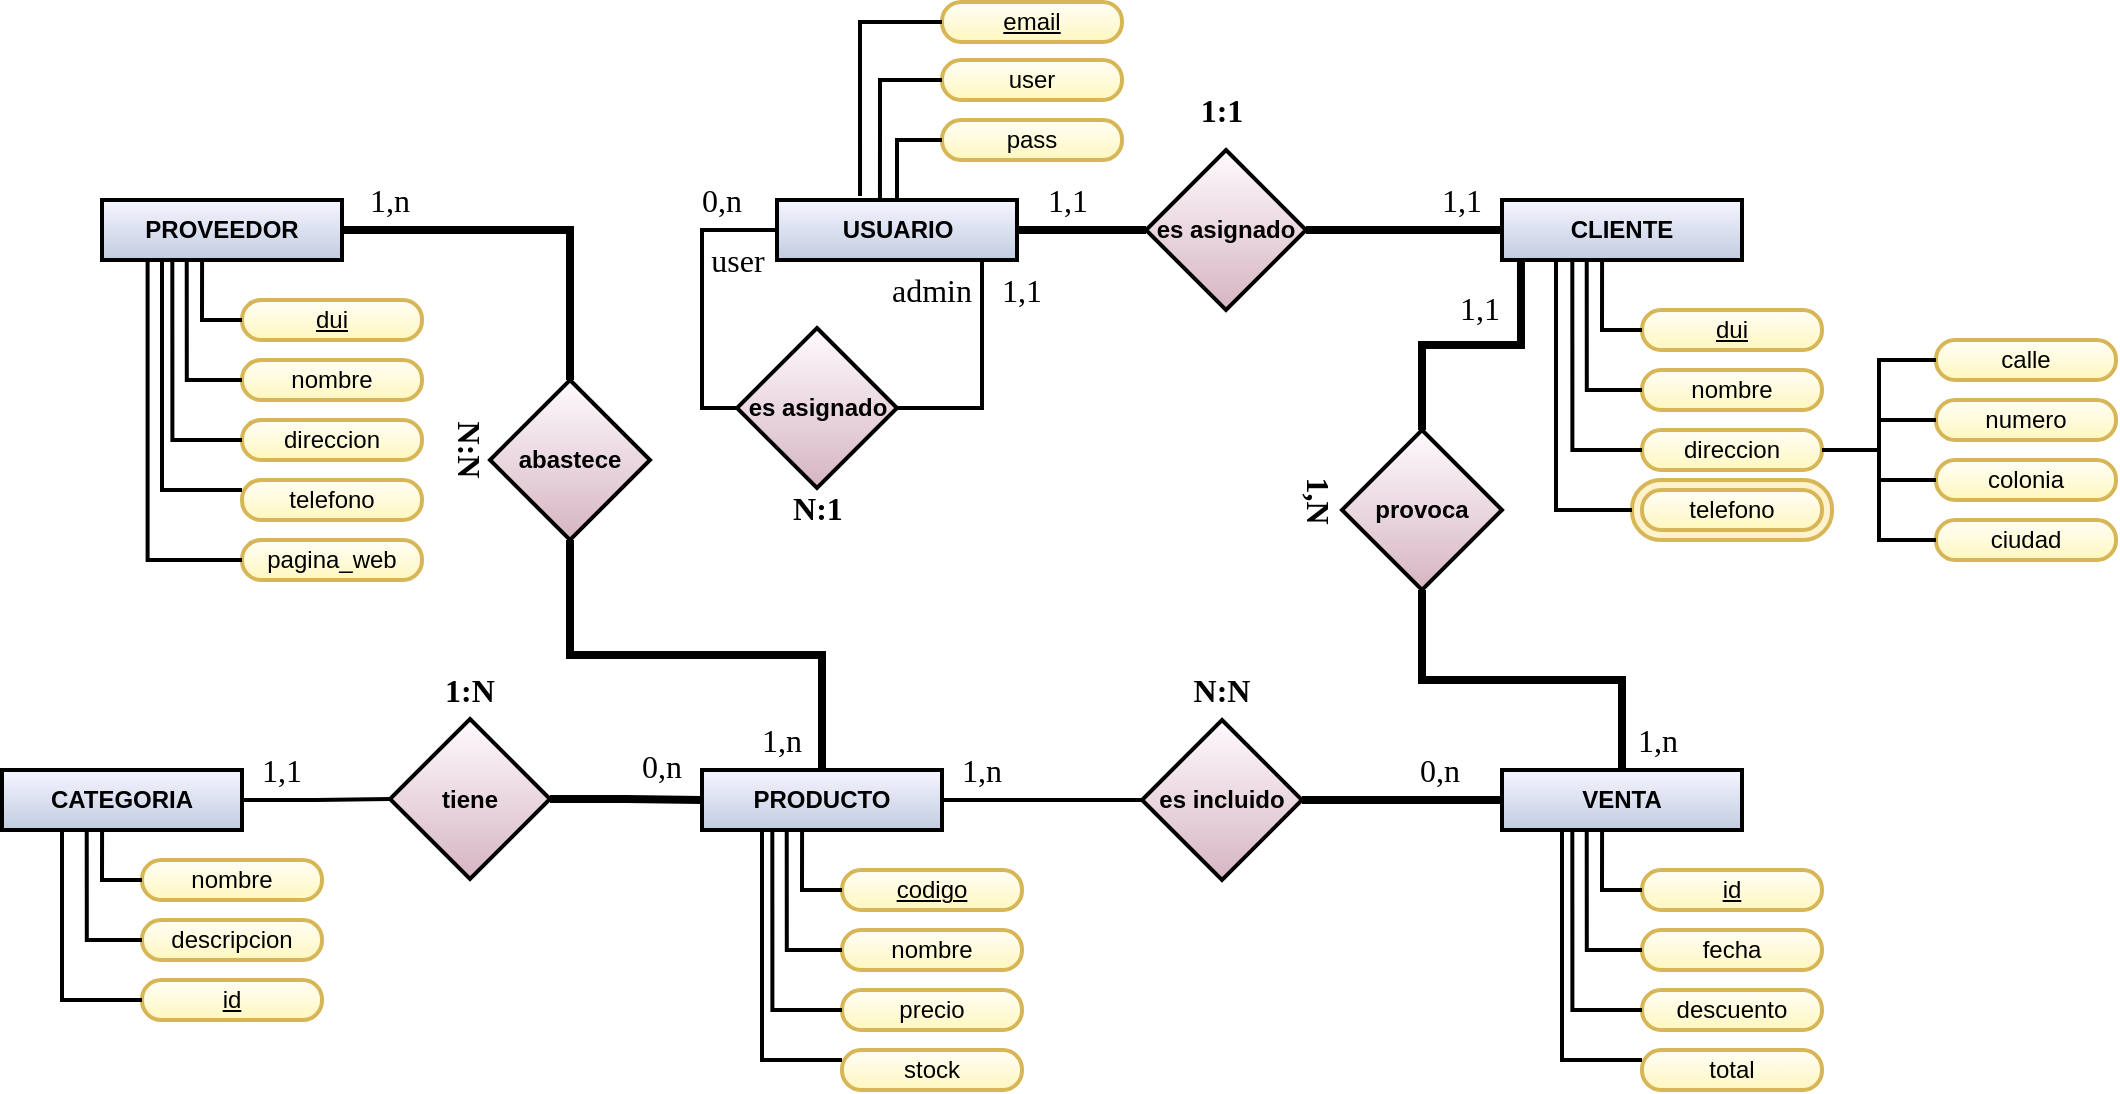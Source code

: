 <mxfile version="10.4.5" type="device"><diagram id="_0HiyF_PKqfuJ3MiqDZE" name="Page-1"><mxGraphModel dx="2194" dy="1535" grid="1" gridSize="10" guides="1" tooltips="1" connect="1" arrows="1" fold="1" page="1" pageScale="1" pageWidth="800" pageHeight="700" math="0" shadow="0"><root><mxCell id="0"/><mxCell id="1" parent="0"/><mxCell id="DOJ9qhSQ3SHftBkT18S1-21" value="" style="rounded=1;whiteSpace=wrap;html=1;arcSize=48;fillColor=#fff2cc;strokeColor=#d6b656;strokeWidth=2;" parent="1" vertex="1"><mxGeometry x="605" y="185" width="100" height="30" as="geometry"/></mxCell><mxCell id="DOJ9qhSQ3SHftBkT18S1-1" value="PROVEEDOR" style="rounded=0;whiteSpace=wrap;html=1;fillColor=#F6F5FF;strokeColor=#000000;strokeWidth=2;fontStyle=1;shadow=0;comic=0;gradientColor=#C1CCE0;" parent="1" vertex="1"><mxGeometry x="-160" y="45" width="120" height="30" as="geometry"/></mxCell><mxCell id="DOJ9qhSQ3SHftBkT18S1-3" value="dui" style="rounded=1;whiteSpace=wrap;html=1;arcSize=48;fillColor=#FFFEF7;strokeColor=#d6b656;strokeWidth=2;glass=0;shadow=0;comic=0;gradientColor=#FFF7BF;fontStyle=4" parent="1" vertex="1"><mxGeometry x="-90" y="95" width="90" height="20" as="geometry"/></mxCell><mxCell id="DOJ9qhSQ3SHftBkT18S1-5" value="nombre" style="rounded=1;whiteSpace=wrap;html=1;arcSize=48;fillColor=#FFFEF7;strokeColor=#d6b656;strokeWidth=2;glass=0;shadow=0;comic=0;gradientColor=#FFF7BF;" parent="1" vertex="1"><mxGeometry x="-90" y="125" width="90" height="20" as="geometry"/></mxCell><mxCell id="DOJ9qhSQ3SHftBkT18S1-7" value="direccion" style="rounded=1;whiteSpace=wrap;html=1;arcSize=48;fillColor=#FFFEF7;strokeColor=#d6b656;strokeWidth=2;glass=0;shadow=0;comic=0;gradientColor=#FFF7BF;" parent="1" vertex="1"><mxGeometry x="-90" y="155" width="90" height="20" as="geometry"/></mxCell><mxCell id="DOJ9qhSQ3SHftBkT18S1-8" value="telefono" style="rounded=1;whiteSpace=wrap;html=1;arcSize=48;fillColor=#FFFEF7;strokeColor=#d6b656;strokeWidth=2;glass=0;shadow=0;comic=0;gradientColor=#FFF7BF;" parent="1" vertex="1"><mxGeometry x="-90" y="185" width="90" height="20" as="geometry"/></mxCell><mxCell id="DOJ9qhSQ3SHftBkT18S1-9" value="pagina_web" style="rounded=1;whiteSpace=wrap;html=1;arcSize=48;fillColor=#FFFEF7;strokeColor=#d6b656;strokeWidth=2;glass=0;shadow=0;comic=0;gradientColor=#FFF7BF;" parent="1" vertex="1"><mxGeometry x="-90" y="215" width="90" height="20" as="geometry"/></mxCell><mxCell id="DOJ9qhSQ3SHftBkT18S1-10" value="" style="endArrow=none;html=1;entryX=0;entryY=0.5;entryDx=0;entryDy=0;exitX=0.417;exitY=1;exitDx=0;exitDy=0;exitPerimeter=0;edgeStyle=orthogonalEdgeStyle;rounded=0;strokeWidth=2;shadow=0;comic=0;" parent="1" source="DOJ9qhSQ3SHftBkT18S1-1" target="DOJ9qhSQ3SHftBkT18S1-3" edge="1"><mxGeometry width="50" height="50" relative="1" as="geometry"><mxPoint x="-160" y="395" as="sourcePoint"/><mxPoint x="-110" y="345" as="targetPoint"/></mxGeometry></mxCell><mxCell id="DOJ9qhSQ3SHftBkT18S1-12" value="" style="endArrow=none;html=1;entryX=0;entryY=0.5;entryDx=0;entryDy=0;exitX=0.353;exitY=0.973;exitDx=0;exitDy=0;exitPerimeter=0;edgeStyle=orthogonalEdgeStyle;rounded=0;strokeWidth=2;shadow=0;comic=0;" parent="1" source="DOJ9qhSQ3SHftBkT18S1-1" target="DOJ9qhSQ3SHftBkT18S1-5" edge="1"><mxGeometry width="50" height="50" relative="1" as="geometry"><mxPoint x="-160" y="225" as="sourcePoint"/><mxPoint x="-110" y="175" as="targetPoint"/></mxGeometry></mxCell><mxCell id="DOJ9qhSQ3SHftBkT18S1-13" value="" style="endArrow=none;html=1;entryX=0;entryY=0.5;entryDx=0;entryDy=0;exitX=0.293;exitY=1;exitDx=0;exitDy=0;exitPerimeter=0;edgeStyle=orthogonalEdgeStyle;rounded=0;strokeWidth=2;shadow=0;comic=0;" parent="1" source="DOJ9qhSQ3SHftBkT18S1-1" target="DOJ9qhSQ3SHftBkT18S1-7" edge="1"><mxGeometry width="50" height="50" relative="1" as="geometry"><mxPoint x="-140" y="225" as="sourcePoint"/><mxPoint x="-90" y="175" as="targetPoint"/></mxGeometry></mxCell><mxCell id="DOJ9qhSQ3SHftBkT18S1-14" value="" style="endArrow=none;html=1;entryX=0;entryY=0.25;entryDx=0;entryDy=0;exitX=0.25;exitY=1;exitDx=0;exitDy=0;edgeStyle=orthogonalEdgeStyle;rounded=0;strokeWidth=2;shadow=0;comic=0;" parent="1" source="DOJ9qhSQ3SHftBkT18S1-1" target="DOJ9qhSQ3SHftBkT18S1-8" edge="1"><mxGeometry width="50" height="50" relative="1" as="geometry"><mxPoint x="-160" y="395" as="sourcePoint"/><mxPoint x="-110" y="345" as="targetPoint"/></mxGeometry></mxCell><mxCell id="DOJ9qhSQ3SHftBkT18S1-15" value="" style="endArrow=none;html=1;entryX=0;entryY=0.5;entryDx=0;entryDy=0;exitX=0.19;exitY=1;exitDx=0;exitDy=0;exitPerimeter=0;edgeStyle=orthogonalEdgeStyle;rounded=0;strokeWidth=2;shadow=0;comic=0;" parent="1" source="DOJ9qhSQ3SHftBkT18S1-1" target="DOJ9qhSQ3SHftBkT18S1-9" edge="1"><mxGeometry width="50" height="50" relative="1" as="geometry"><mxPoint x="-160" y="395" as="sourcePoint"/><mxPoint x="-110" y="345" as="targetPoint"/></mxGeometry></mxCell><mxCell id="DOJ9qhSQ3SHftBkT18S1-16" value="CLIENTE" style="rounded=0;whiteSpace=wrap;html=1;fillColor=#F6F5FF;strokeColor=#000000;strokeWidth=2;fontStyle=1;shadow=0;gradientColor=#C1CCE0;" parent="1" vertex="1"><mxGeometry x="540" y="45" width="120" height="30" as="geometry"/></mxCell><mxCell id="DOJ9qhSQ3SHftBkT18S1-17" value="dui" style="rounded=1;whiteSpace=wrap;html=1;arcSize=48;fillColor=#FFFEF7;strokeColor=#d6b656;strokeWidth=2;shadow=0;gradientColor=#FFF7BF;glass=0;fontStyle=4" parent="1" vertex="1"><mxGeometry x="610" y="100" width="90" height="20" as="geometry"/></mxCell><mxCell id="DOJ9qhSQ3SHftBkT18S1-18" value="nombre" style="rounded=1;whiteSpace=wrap;html=1;arcSize=48;fillColor=#FFFEF7;strokeColor=#d6b656;strokeWidth=2;shadow=0;gradientColor=#FFF7BF;glass=0;" parent="1" vertex="1"><mxGeometry x="610" y="130" width="90" height="20" as="geometry"/></mxCell><mxCell id="DOJ9qhSQ3SHftBkT18S1-19" value="direccion" style="rounded=1;whiteSpace=wrap;html=1;arcSize=48;fillColor=#FFFEF7;strokeColor=#d6b656;strokeWidth=2;shadow=0;gradientColor=#FFF7BF;glass=0;" parent="1" vertex="1"><mxGeometry x="610" y="160" width="90" height="20" as="geometry"/></mxCell><mxCell id="DOJ9qhSQ3SHftBkT18S1-20" value="telefono" style="rounded=1;whiteSpace=wrap;html=1;arcSize=48;fillColor=#FFFEF7;strokeColor=#d6b656;strokeWidth=2;shadow=0;comic=0;glass=0;gradientColor=#FFF7BF;" parent="1" vertex="1"><mxGeometry x="610" y="190" width="90" height="20" as="geometry"/></mxCell><mxCell id="DOJ9qhSQ3SHftBkT18S1-22" value="" style="endArrow=none;html=1;entryX=0;entryY=0.5;entryDx=0;entryDy=0;exitX=0.417;exitY=1;exitDx=0;exitDy=0;exitPerimeter=0;edgeStyle=orthogonalEdgeStyle;rounded=0;strokeWidth=2;" parent="1" source="DOJ9qhSQ3SHftBkT18S1-16" target="DOJ9qhSQ3SHftBkT18S1-17" edge="1"><mxGeometry width="50" height="50" relative="1" as="geometry"><mxPoint x="540" y="400" as="sourcePoint"/><mxPoint x="590" y="350" as="targetPoint"/></mxGeometry></mxCell><mxCell id="DOJ9qhSQ3SHftBkT18S1-23" value="" style="endArrow=none;html=1;entryX=0;entryY=0.5;entryDx=0;entryDy=0;exitX=0.353;exitY=0.973;exitDx=0;exitDy=0;exitPerimeter=0;edgeStyle=orthogonalEdgeStyle;rounded=0;strokeWidth=2;" parent="1" source="DOJ9qhSQ3SHftBkT18S1-16" target="DOJ9qhSQ3SHftBkT18S1-18" edge="1"><mxGeometry width="50" height="50" relative="1" as="geometry"><mxPoint x="540" y="230" as="sourcePoint"/><mxPoint x="590" y="180" as="targetPoint"/></mxGeometry></mxCell><mxCell id="DOJ9qhSQ3SHftBkT18S1-24" value="" style="endArrow=none;html=1;entryX=0;entryY=0.5;entryDx=0;entryDy=0;exitX=0.293;exitY=1;exitDx=0;exitDy=0;exitPerimeter=0;edgeStyle=orthogonalEdgeStyle;rounded=0;strokeWidth=2;" parent="1" source="DOJ9qhSQ3SHftBkT18S1-16" target="DOJ9qhSQ3SHftBkT18S1-19" edge="1"><mxGeometry width="50" height="50" relative="1" as="geometry"><mxPoint x="560" y="230" as="sourcePoint"/><mxPoint x="610" y="180" as="targetPoint"/></mxGeometry></mxCell><mxCell id="DOJ9qhSQ3SHftBkT18S1-28" value="" style="endArrow=none;html=1;strokeWidth=2;entryX=0;entryY=0.5;entryDx=0;entryDy=0;exitX=0.225;exitY=1;exitDx=0;exitDy=0;exitPerimeter=0;edgeStyle=orthogonalEdgeStyle;rounded=0;" parent="1" source="DOJ9qhSQ3SHftBkT18S1-16" target="DOJ9qhSQ3SHftBkT18S1-21" edge="1"><mxGeometry width="50" height="50" relative="1" as="geometry"><mxPoint x="527" y="230" as="sourcePoint"/><mxPoint x="577" y="180" as="targetPoint"/></mxGeometry></mxCell><mxCell id="DOJ9qhSQ3SHftBkT18S1-29" value="calle" style="rounded=1;whiteSpace=wrap;html=1;arcSize=48;fillColor=#FFFEF7;strokeColor=#d6b656;strokeWidth=2;glass=0;shadow=0;comic=0;gradientColor=#FFF7BF;" parent="1" vertex="1"><mxGeometry x="757" y="115" width="90" height="20" as="geometry"/></mxCell><mxCell id="DOJ9qhSQ3SHftBkT18S1-30" value="numero" style="rounded=1;whiteSpace=wrap;html=1;arcSize=48;fillColor=#FFFEF7;strokeColor=#d6b656;strokeWidth=2;glass=0;shadow=0;comic=0;gradientColor=#FFF7BF;" parent="1" vertex="1"><mxGeometry x="757" y="145" width="90" height="20" as="geometry"/></mxCell><mxCell id="DOJ9qhSQ3SHftBkT18S1-31" value="colonia" style="rounded=1;whiteSpace=wrap;html=1;arcSize=48;fillColor=#FFFEF7;strokeColor=#d6b656;strokeWidth=2;glass=0;shadow=0;comic=0;gradientColor=#FFF7BF;" parent="1" vertex="1"><mxGeometry x="757" y="175" width="90" height="20" as="geometry"/></mxCell><mxCell id="DOJ9qhSQ3SHftBkT18S1-32" value="ciudad" style="rounded=1;whiteSpace=wrap;html=1;arcSize=48;fillColor=#FFFEF7;strokeColor=#d6b656;strokeWidth=2;glass=0;shadow=0;comic=0;gradientColor=#FFF7BF;" parent="1" vertex="1"><mxGeometry x="757" y="205" width="90" height="20" as="geometry"/></mxCell><mxCell id="DOJ9qhSQ3SHftBkT18S1-34" value="" style="endArrow=none;html=1;shadow=0;strokeWidth=2;entryX=0;entryY=0.5;entryDx=0;entryDy=0;exitX=1;exitY=0.5;exitDx=0;exitDy=0;edgeStyle=orthogonalEdgeStyle;rounded=0;" parent="1" source="DOJ9qhSQ3SHftBkT18S1-19" target="DOJ9qhSQ3SHftBkT18S1-29" edge="1"><mxGeometry width="50" height="50" relative="1" as="geometry"><mxPoint x="727" y="320" as="sourcePoint"/><mxPoint x="777" y="270" as="targetPoint"/></mxGeometry></mxCell><mxCell id="DOJ9qhSQ3SHftBkT18S1-35" value="" style="endArrow=none;html=1;shadow=0;strokeWidth=2;entryX=0;entryY=0.5;entryDx=0;entryDy=0;exitX=1;exitY=0.5;exitDx=0;exitDy=0;edgeStyle=orthogonalEdgeStyle;rounded=0;" parent="1" source="DOJ9qhSQ3SHftBkT18S1-19" target="DOJ9qhSQ3SHftBkT18S1-30" edge="1"><mxGeometry width="50" height="50" relative="1" as="geometry"><mxPoint x="707" y="330" as="sourcePoint"/><mxPoint x="757" y="280" as="targetPoint"/></mxGeometry></mxCell><mxCell id="DOJ9qhSQ3SHftBkT18S1-36" value="" style="endArrow=none;html=1;shadow=0;strokeWidth=2;entryX=0;entryY=0.5;entryDx=0;entryDy=0;exitX=1;exitY=0.5;exitDx=0;exitDy=0;edgeStyle=orthogonalEdgeStyle;rounded=0;" parent="1" source="DOJ9qhSQ3SHftBkT18S1-19" target="DOJ9qhSQ3SHftBkT18S1-31" edge="1"><mxGeometry width="50" height="50" relative="1" as="geometry"><mxPoint x="697" y="310" as="sourcePoint"/><mxPoint x="747" y="260" as="targetPoint"/></mxGeometry></mxCell><mxCell id="DOJ9qhSQ3SHftBkT18S1-37" value="" style="endArrow=none;html=1;shadow=0;strokeWidth=2;entryX=0;entryY=0.5;entryDx=0;entryDy=0;exitX=1;exitY=0.5;exitDx=0;exitDy=0;edgeStyle=orthogonalEdgeStyle;rounded=0;" parent="1" source="DOJ9qhSQ3SHftBkT18S1-19" target="DOJ9qhSQ3SHftBkT18S1-32" edge="1"><mxGeometry width="50" height="50" relative="1" as="geometry"><mxPoint x="727" y="310" as="sourcePoint"/><mxPoint x="754" y="214" as="targetPoint"/></mxGeometry></mxCell><mxCell id="DOJ9qhSQ3SHftBkT18S1-38" value="PRODUCTO" style="rounded=0;whiteSpace=wrap;html=1;fillColor=#F6F5FF;strokeColor=#000000;strokeWidth=2;fontStyle=1;shadow=0;comic=0;gradientColor=#C1CCE0;" parent="1" vertex="1"><mxGeometry x="140" y="330" width="120" height="30" as="geometry"/></mxCell><mxCell id="DOJ9qhSQ3SHftBkT18S1-39" value="codigo" style="rounded=1;whiteSpace=wrap;html=1;arcSize=48;fillColor=#FFFEF7;strokeColor=#d6b656;strokeWidth=2;glass=0;shadow=0;comic=0;gradientColor=#FFF7BF;fontStyle=4" parent="1" vertex="1"><mxGeometry x="210" y="380" width="90" height="20" as="geometry"/></mxCell><mxCell id="DOJ9qhSQ3SHftBkT18S1-40" value="nombre" style="rounded=1;whiteSpace=wrap;html=1;arcSize=48;fillColor=#FFFEF7;strokeColor=#d6b656;strokeWidth=2;glass=0;shadow=0;comic=0;gradientColor=#FFF7BF;" parent="1" vertex="1"><mxGeometry x="210" y="410" width="90" height="20" as="geometry"/></mxCell><mxCell id="DOJ9qhSQ3SHftBkT18S1-41" value="precio" style="rounded=1;whiteSpace=wrap;html=1;arcSize=48;fillColor=#FFFEF7;strokeColor=#d6b656;strokeWidth=2;glass=0;shadow=0;comic=0;gradientColor=#FFF7BF;" parent="1" vertex="1"><mxGeometry x="210" y="440" width="90" height="20" as="geometry"/></mxCell><mxCell id="DOJ9qhSQ3SHftBkT18S1-42" value="stock" style="rounded=1;whiteSpace=wrap;html=1;arcSize=48;fillColor=#FFFEF7;strokeColor=#d6b656;strokeWidth=2;glass=0;shadow=0;comic=0;gradientColor=#FFF7BF;" parent="1" vertex="1"><mxGeometry x="210" y="470" width="90" height="20" as="geometry"/></mxCell><mxCell id="DOJ9qhSQ3SHftBkT18S1-44" value="" style="endArrow=none;html=1;entryX=0;entryY=0.5;entryDx=0;entryDy=0;exitX=0.417;exitY=1;exitDx=0;exitDy=0;exitPerimeter=0;edgeStyle=orthogonalEdgeStyle;rounded=0;strokeWidth=2;shadow=0;comic=0;" parent="1" source="DOJ9qhSQ3SHftBkT18S1-38" target="DOJ9qhSQ3SHftBkT18S1-39" edge="1"><mxGeometry width="50" height="50" relative="1" as="geometry"><mxPoint x="140" y="680" as="sourcePoint"/><mxPoint x="190" y="630" as="targetPoint"/></mxGeometry></mxCell><mxCell id="DOJ9qhSQ3SHftBkT18S1-45" value="" style="endArrow=none;html=1;entryX=0;entryY=0.5;entryDx=0;entryDy=0;exitX=0.353;exitY=0.973;exitDx=0;exitDy=0;exitPerimeter=0;edgeStyle=orthogonalEdgeStyle;rounded=0;strokeWidth=2;shadow=0;comic=0;" parent="1" source="DOJ9qhSQ3SHftBkT18S1-38" target="DOJ9qhSQ3SHftBkT18S1-40" edge="1"><mxGeometry width="50" height="50" relative="1" as="geometry"><mxPoint x="140" y="510" as="sourcePoint"/><mxPoint x="190" y="460" as="targetPoint"/></mxGeometry></mxCell><mxCell id="DOJ9qhSQ3SHftBkT18S1-46" value="" style="endArrow=none;html=1;entryX=0;entryY=0.5;entryDx=0;entryDy=0;exitX=0.293;exitY=1;exitDx=0;exitDy=0;exitPerimeter=0;edgeStyle=orthogonalEdgeStyle;rounded=0;strokeWidth=2;shadow=0;comic=0;" parent="1" source="DOJ9qhSQ3SHftBkT18S1-38" target="DOJ9qhSQ3SHftBkT18S1-41" edge="1"><mxGeometry width="50" height="50" relative="1" as="geometry"><mxPoint x="160" y="510" as="sourcePoint"/><mxPoint x="210" y="460" as="targetPoint"/></mxGeometry></mxCell><mxCell id="DOJ9qhSQ3SHftBkT18S1-47" value="" style="endArrow=none;html=1;entryX=0;entryY=0.25;entryDx=0;entryDy=0;exitX=0.25;exitY=1;exitDx=0;exitDy=0;edgeStyle=orthogonalEdgeStyle;rounded=0;strokeWidth=2;shadow=0;comic=0;" parent="1" source="DOJ9qhSQ3SHftBkT18S1-38" target="DOJ9qhSQ3SHftBkT18S1-42" edge="1"><mxGeometry width="50" height="50" relative="1" as="geometry"><mxPoint x="140" y="680" as="sourcePoint"/><mxPoint x="190" y="630" as="targetPoint"/></mxGeometry></mxCell><mxCell id="DOJ9qhSQ3SHftBkT18S1-49" value="VENTA" style="rounded=0;whiteSpace=wrap;html=1;fillColor=#F6F5FF;strokeColor=#000000;strokeWidth=2;fontStyle=1;shadow=0;comic=0;gradientColor=#C1CCE0;" parent="1" vertex="1"><mxGeometry x="540" y="330" width="120" height="30" as="geometry"/></mxCell><mxCell id="DOJ9qhSQ3SHftBkT18S1-50" value="id" style="rounded=1;whiteSpace=wrap;html=1;arcSize=48;fillColor=#FFFEF7;strokeColor=#d6b656;strokeWidth=2;glass=0;shadow=0;comic=0;gradientColor=#FFF7BF;fontStyle=4" parent="1" vertex="1"><mxGeometry x="610" y="380" width="90" height="20" as="geometry"/></mxCell><mxCell id="DOJ9qhSQ3SHftBkT18S1-51" value="fecha" style="rounded=1;whiteSpace=wrap;html=1;arcSize=48;fillColor=#FFFEF7;strokeColor=#d6b656;strokeWidth=2;glass=0;shadow=0;comic=0;gradientColor=#FFF7BF;" parent="1" vertex="1"><mxGeometry x="610" y="410" width="90" height="20" as="geometry"/></mxCell><mxCell id="DOJ9qhSQ3SHftBkT18S1-52" value="descuento" style="rounded=1;whiteSpace=wrap;html=1;arcSize=48;fillColor=#FFFEF7;strokeColor=#d6b656;strokeWidth=2;glass=0;shadow=0;comic=0;gradientColor=#FFF7BF;" parent="1" vertex="1"><mxGeometry x="610" y="440" width="90" height="20" as="geometry"/></mxCell><mxCell id="DOJ9qhSQ3SHftBkT18S1-53" value="total" style="rounded=1;whiteSpace=wrap;html=1;arcSize=48;fillColor=#FFFEF7;strokeColor=#d6b656;strokeWidth=2;glass=0;shadow=0;comic=0;gradientColor=#FFF7BF;" parent="1" vertex="1"><mxGeometry x="610" y="470" width="90" height="20" as="geometry"/></mxCell><mxCell id="DOJ9qhSQ3SHftBkT18S1-54" value="" style="endArrow=none;html=1;entryX=0;entryY=0.5;entryDx=0;entryDy=0;exitX=0.417;exitY=1;exitDx=0;exitDy=0;exitPerimeter=0;edgeStyle=orthogonalEdgeStyle;rounded=0;strokeWidth=2;shadow=0;comic=0;" parent="1" source="DOJ9qhSQ3SHftBkT18S1-49" target="DOJ9qhSQ3SHftBkT18S1-50" edge="1"><mxGeometry width="50" height="50" relative="1" as="geometry"><mxPoint x="540" y="680" as="sourcePoint"/><mxPoint x="590" y="630" as="targetPoint"/></mxGeometry></mxCell><mxCell id="DOJ9qhSQ3SHftBkT18S1-55" value="" style="endArrow=none;html=1;entryX=0;entryY=0.5;entryDx=0;entryDy=0;exitX=0.353;exitY=0.973;exitDx=0;exitDy=0;exitPerimeter=0;edgeStyle=orthogonalEdgeStyle;rounded=0;strokeWidth=2;shadow=0;comic=0;" parent="1" source="DOJ9qhSQ3SHftBkT18S1-49" target="DOJ9qhSQ3SHftBkT18S1-51" edge="1"><mxGeometry width="50" height="50" relative="1" as="geometry"><mxPoint x="540" y="510" as="sourcePoint"/><mxPoint x="590" y="460" as="targetPoint"/></mxGeometry></mxCell><mxCell id="DOJ9qhSQ3SHftBkT18S1-56" value="" style="endArrow=none;html=1;entryX=0;entryY=0.5;entryDx=0;entryDy=0;exitX=0.293;exitY=1;exitDx=0;exitDy=0;exitPerimeter=0;edgeStyle=orthogonalEdgeStyle;rounded=0;strokeWidth=2;shadow=0;comic=0;" parent="1" source="DOJ9qhSQ3SHftBkT18S1-49" target="DOJ9qhSQ3SHftBkT18S1-52" edge="1"><mxGeometry width="50" height="50" relative="1" as="geometry"><mxPoint x="560" y="510" as="sourcePoint"/><mxPoint x="610" y="460" as="targetPoint"/></mxGeometry></mxCell><mxCell id="DOJ9qhSQ3SHftBkT18S1-57" value="" style="endArrow=none;html=1;entryX=0;entryY=0.25;entryDx=0;entryDy=0;exitX=0.25;exitY=1;exitDx=0;exitDy=0;edgeStyle=orthogonalEdgeStyle;rounded=0;strokeWidth=2;shadow=0;comic=0;" parent="1" source="DOJ9qhSQ3SHftBkT18S1-49" target="DOJ9qhSQ3SHftBkT18S1-53" edge="1"><mxGeometry width="50" height="50" relative="1" as="geometry"><mxPoint x="540" y="680" as="sourcePoint"/><mxPoint x="590" y="630" as="targetPoint"/></mxGeometry></mxCell><mxCell id="DOJ9qhSQ3SHftBkT18S1-58" value="CATEGORIA" style="rounded=0;whiteSpace=wrap;html=1;fillColor=#F6F5FF;strokeColor=#000000;strokeWidth=2;fontStyle=1;shadow=0;comic=0;gradientColor=#C1CCE0;" parent="1" vertex="1"><mxGeometry x="-210" y="330" width="120" height="30" as="geometry"/></mxCell><mxCell id="DOJ9qhSQ3SHftBkT18S1-59" value="nombre" style="rounded=1;whiteSpace=wrap;html=1;arcSize=48;fillColor=#FFFEF7;strokeColor=#d6b656;strokeWidth=2;glass=0;shadow=0;comic=0;gradientColor=#FFF7BF;" parent="1" vertex="1"><mxGeometry x="-140" y="375" width="90" height="20" as="geometry"/></mxCell><mxCell id="DOJ9qhSQ3SHftBkT18S1-60" value="descripcion" style="rounded=1;whiteSpace=wrap;html=1;arcSize=48;fillColor=#FFFEF7;strokeColor=#d6b656;strokeWidth=2;glass=0;shadow=0;comic=0;gradientColor=#FFF7BF;" parent="1" vertex="1"><mxGeometry x="-140" y="405" width="90" height="20" as="geometry"/></mxCell><mxCell id="DOJ9qhSQ3SHftBkT18S1-61" value="" style="endArrow=none;html=1;entryX=0;entryY=0.5;entryDx=0;entryDy=0;exitX=0.417;exitY=1;exitDx=0;exitDy=0;exitPerimeter=0;edgeStyle=orthogonalEdgeStyle;rounded=0;strokeWidth=2;shadow=0;comic=0;" parent="1" source="DOJ9qhSQ3SHftBkT18S1-58" target="DOJ9qhSQ3SHftBkT18S1-59" edge="1"><mxGeometry width="50" height="50" relative="1" as="geometry"><mxPoint x="220" y="929" as="sourcePoint"/><mxPoint x="270" y="879" as="targetPoint"/></mxGeometry></mxCell><mxCell id="DOJ9qhSQ3SHftBkT18S1-62" value="" style="endArrow=none;html=1;entryX=0;entryY=0.5;entryDx=0;entryDy=0;exitX=0.353;exitY=0.973;exitDx=0;exitDy=0;exitPerimeter=0;edgeStyle=orthogonalEdgeStyle;rounded=0;strokeWidth=2;shadow=0;comic=0;" parent="1" source="DOJ9qhSQ3SHftBkT18S1-58" target="DOJ9qhSQ3SHftBkT18S1-60" edge="1"><mxGeometry width="50" height="50" relative="1" as="geometry"><mxPoint x="220" y="759" as="sourcePoint"/><mxPoint x="270" y="709" as="targetPoint"/></mxGeometry></mxCell><mxCell id="DOJ9qhSQ3SHftBkT18S1-63" value="abastece" style="rhombus;whiteSpace=wrap;html=1;rounded=0;shadow=0;glass=1;comic=0;strokeColor=#000000;strokeWidth=2;fillColor=#FFFAFE;gradientColor=#D5B5C2;fontStyle=1" parent="1" vertex="1"><mxGeometry x="34" y="135" width="80" height="80" as="geometry"/></mxCell><mxCell id="DOJ9qhSQ3SHftBkT18S1-67" value="provoca" style="rhombus;whiteSpace=wrap;html=1;rounded=0;shadow=0;glass=1;comic=0;strokeColor=#000000;strokeWidth=2;fillColor=#FFFAFE;gradientColor=#D5B5C2;fontStyle=1" parent="1" vertex="1"><mxGeometry x="460" y="160" width="80" height="80" as="geometry"/></mxCell><mxCell id="DOJ9qhSQ3SHftBkT18S1-70" value="es incluido" style="rhombus;whiteSpace=wrap;html=1;rounded=0;shadow=0;glass=1;comic=0;strokeColor=#000000;strokeWidth=2;fillColor=#FFFAFE;gradientColor=#D5B5C2;fontStyle=1" parent="1" vertex="1"><mxGeometry x="360" y="305" width="80" height="80" as="geometry"/></mxCell><mxCell id="DOJ9qhSQ3SHftBkT18S1-71" value="" style="endArrow=none;html=1;shadow=0;strokeWidth=4;entryX=1;entryY=0.5;entryDx=0;entryDy=0;exitX=0.5;exitY=0;exitDx=0;exitDy=0;edgeStyle=orthogonalEdgeStyle;rounded=0;" parent="1" source="DOJ9qhSQ3SHftBkT18S1-63" target="DOJ9qhSQ3SHftBkT18S1-1" edge="1"><mxGeometry width="50" height="50" relative="1" as="geometry"><mxPoint x="90" y="160" as="sourcePoint"/><mxPoint x="120" y="30" as="targetPoint"/></mxGeometry></mxCell><mxCell id="DOJ9qhSQ3SHftBkT18S1-72" value="" style="endArrow=none;html=1;shadow=0;strokeWidth=4;entryX=0.5;entryY=0;entryDx=0;entryDy=0;exitX=0.5;exitY=1;exitDx=0;exitDy=0;edgeStyle=orthogonalEdgeStyle;rounded=0;" parent="1" source="DOJ9qhSQ3SHftBkT18S1-63" target="DOJ9qhSQ3SHftBkT18S1-38" edge="1"><mxGeometry width="50" height="50" relative="1" as="geometry"><mxPoint x="50" y="390" as="sourcePoint"/><mxPoint x="100" y="340" as="targetPoint"/></mxGeometry></mxCell><mxCell id="DOJ9qhSQ3SHftBkT18S1-73" value="tiene" style="rhombus;whiteSpace=wrap;html=1;rounded=0;shadow=0;glass=1;comic=0;strokeColor=#000000;strokeWidth=2;fillColor=#FFFAFE;gradientColor=#D5B5C2;fontStyle=1" parent="1" vertex="1"><mxGeometry x="-16" y="304.5" width="80" height="80" as="geometry"/></mxCell><mxCell id="DOJ9qhSQ3SHftBkT18S1-74" value="" style="endArrow=none;html=1;shadow=0;strokeWidth=4;entryX=0;entryY=0.5;entryDx=0;entryDy=0;exitX=1;exitY=0.5;exitDx=0;exitDy=0;edgeStyle=orthogonalEdgeStyle;rounded=0;" parent="1" source="DOJ9qhSQ3SHftBkT18S1-73" target="DOJ9qhSQ3SHftBkT18S1-38" edge="1"><mxGeometry width="50" height="50" relative="1" as="geometry"><mxPoint x="30" y="420" as="sourcePoint"/><mxPoint x="160" y="362" as="targetPoint"/></mxGeometry></mxCell><mxCell id="DOJ9qhSQ3SHftBkT18S1-76" value="" style="endArrow=none;html=1;shadow=0;strokeWidth=2;entryX=0;entryY=0.5;entryDx=0;entryDy=0;edgeStyle=orthogonalEdgeStyle;rounded=0;exitX=1;exitY=0.5;exitDx=0;exitDy=0;" parent="1" source="DOJ9qhSQ3SHftBkT18S1-58" target="DOJ9qhSQ3SHftBkT18S1-73" edge="1"><mxGeometry width="50" height="50" relative="1" as="geometry"><mxPoint x="-210" y="210" as="sourcePoint"/><mxPoint x="80" y="590" as="targetPoint"/></mxGeometry></mxCell><mxCell id="DOJ9qhSQ3SHftBkT18S1-77" value="" style="endArrow=none;html=1;shadow=0;strokeWidth=2;entryX=1;entryY=0.5;entryDx=0;entryDy=0;exitX=0;exitY=0.5;exitDx=0;exitDy=0;" parent="1" source="DOJ9qhSQ3SHftBkT18S1-70" target="DOJ9qhSQ3SHftBkT18S1-38" edge="1"><mxGeometry width="50" height="50" relative="1" as="geometry"><mxPoint x="410" y="570" as="sourcePoint"/><mxPoint x="460" y="520" as="targetPoint"/></mxGeometry></mxCell><mxCell id="DOJ9qhSQ3SHftBkT18S1-78" value="" style="endArrow=none;html=1;shadow=0;strokeWidth=4;entryX=1;entryY=0.5;entryDx=0;entryDy=0;exitX=0;exitY=0.5;exitDx=0;exitDy=0;" parent="1" source="DOJ9qhSQ3SHftBkT18S1-49" target="DOJ9qhSQ3SHftBkT18S1-70" edge="1"><mxGeometry width="50" height="50" relative="1" as="geometry"><mxPoint x="418.5" y="480" as="sourcePoint"/><mxPoint x="468.5" y="430" as="targetPoint"/></mxGeometry></mxCell><mxCell id="DOJ9qhSQ3SHftBkT18S1-79" value="" style="endArrow=none;html=1;shadow=0;strokeWidth=4;entryX=0.079;entryY=1.033;entryDx=0;entryDy=0;exitX=0.5;exitY=0;exitDx=0;exitDy=0;edgeStyle=orthogonalEdgeStyle;rounded=0;entryPerimeter=0;" parent="1" source="DOJ9qhSQ3SHftBkT18S1-67" target="DOJ9qhSQ3SHftBkT18S1-16" edge="1"><mxGeometry width="50" height="50" relative="1" as="geometry"><mxPoint x="458.5" y="110" as="sourcePoint"/><mxPoint x="508.5" y="60" as="targetPoint"/></mxGeometry></mxCell><mxCell id="DOJ9qhSQ3SHftBkT18S1-80" value="" style="endArrow=none;html=1;shadow=0;strokeWidth=4;entryX=0.5;entryY=1;entryDx=0;entryDy=0;exitX=0.5;exitY=0;exitDx=0;exitDy=0;edgeStyle=orthogonalEdgeStyle;rounded=0;" parent="1" source="DOJ9qhSQ3SHftBkT18S1-49" target="DOJ9qhSQ3SHftBkT18S1-67" edge="1"><mxGeometry width="50" height="50" relative="1" as="geometry"><mxPoint x="478.5" y="500" as="sourcePoint"/><mxPoint x="528.5" y="450" as="targetPoint"/></mxGeometry></mxCell><mxCell id="DOJ9qhSQ3SHftBkT18S1-81" value="1,n" style="text;html=1;strokeColor=none;fillColor=none;align=center;verticalAlign=middle;whiteSpace=wrap;rounded=0;shadow=0;glass=1;comic=0;fontSize=16;fontStyle=0;fontFamily=Tahoma;" parent="1" vertex="1"><mxGeometry x="-36" y="35" width="40" height="20" as="geometry"/></mxCell><mxCell id="DOJ9qhSQ3SHftBkT18S1-84" value="1,n" style="text;html=1;strokeColor=none;fillColor=none;align=center;verticalAlign=middle;whiteSpace=wrap;rounded=0;shadow=0;glass=1;comic=0;fontSize=16;fontStyle=0;fontFamily=Tahoma;" parent="1" vertex="1"><mxGeometry x="160" y="305" width="40" height="20" as="geometry"/></mxCell><mxCell id="DOJ9qhSQ3SHftBkT18S1-85" value="N:N" style="text;html=1;strokeColor=none;fillColor=none;align=center;verticalAlign=middle;whiteSpace=wrap;rounded=0;shadow=0;glass=1;comic=0;fontSize=16;fontStyle=1;fontFamily=Tahoma;rotation=90;" parent="1" vertex="1"><mxGeometry x="4" y="160" width="40" height="20" as="geometry"/></mxCell><mxCell id="DOJ9qhSQ3SHftBkT18S1-87" value="1,1" style="text;html=1;strokeColor=none;fillColor=none;align=center;verticalAlign=middle;whiteSpace=wrap;rounded=0;shadow=0;glass=1;comic=0;fontSize=16;fontStyle=0;fontFamily=Tahoma;" parent="1" vertex="1"><mxGeometry x="508.5" y="89" width="40" height="20" as="geometry"/></mxCell><mxCell id="DOJ9qhSQ3SHftBkT18S1-91" value="1,n" style="text;html=1;strokeColor=none;fillColor=none;align=center;verticalAlign=middle;whiteSpace=wrap;rounded=0;shadow=0;glass=1;comic=0;fontSize=16;fontStyle=0;fontFamily=Tahoma;" parent="1" vertex="1"><mxGeometry x="598" y="305" width="40" height="20" as="geometry"/></mxCell><mxCell id="DOJ9qhSQ3SHftBkT18S1-92" value="1,n" style="text;html=1;strokeColor=none;fillColor=none;align=center;verticalAlign=middle;whiteSpace=wrap;rounded=0;shadow=0;glass=1;comic=0;fontSize=16;fontStyle=0;fontFamily=Tahoma;" parent="1" vertex="1"><mxGeometry x="260" y="320" width="40" height="20" as="geometry"/></mxCell><mxCell id="DOJ9qhSQ3SHftBkT18S1-93" value="0,n" style="text;html=1;strokeColor=none;fillColor=none;align=center;verticalAlign=middle;whiteSpace=wrap;rounded=0;shadow=0;glass=1;comic=0;fontSize=16;fontStyle=0;fontFamily=Tahoma;" parent="1" vertex="1"><mxGeometry x="488.5" y="320" width="40" height="20" as="geometry"/></mxCell><mxCell id="DOJ9qhSQ3SHftBkT18S1-94" value="0,n" style="text;html=1;strokeColor=none;fillColor=none;align=center;verticalAlign=middle;whiteSpace=wrap;rounded=0;shadow=0;glass=1;comic=0;fontSize=16;fontStyle=0;fontFamily=Tahoma;" parent="1" vertex="1"><mxGeometry x="100" y="317.5" width="40" height="20" as="geometry"/></mxCell><mxCell id="DOJ9qhSQ3SHftBkT18S1-95" value="1,1" style="text;html=1;strokeColor=none;fillColor=none;align=center;verticalAlign=middle;whiteSpace=wrap;rounded=0;shadow=0;glass=1;comic=0;fontSize=16;fontStyle=0;fontFamily=Tahoma;" parent="1" vertex="1"><mxGeometry x="-90" y="320" width="40" height="20" as="geometry"/></mxCell><mxCell id="DOJ9qhSQ3SHftBkT18S1-96" value="1,N" style="text;html=1;strokeColor=none;fillColor=none;align=center;verticalAlign=middle;whiteSpace=wrap;rounded=0;shadow=0;glass=1;comic=0;fontSize=16;fontStyle=1;fontFamily=Tahoma;rotation=90;" parent="1" vertex="1"><mxGeometry x="428.5" y="185" width="40" height="20" as="geometry"/></mxCell><mxCell id="DOJ9qhSQ3SHftBkT18S1-97" value="N:N" style="text;html=1;strokeColor=none;fillColor=none;align=center;verticalAlign=middle;whiteSpace=wrap;rounded=0;shadow=0;glass=1;comic=0;fontSize=16;fontStyle=1;fontFamily=Tahoma;" parent="1" vertex="1"><mxGeometry x="380" y="279.5" width="40" height="20" as="geometry"/></mxCell><mxCell id="DOJ9qhSQ3SHftBkT18S1-98" value="1:N" style="text;html=1;strokeColor=none;fillColor=none;align=center;verticalAlign=middle;whiteSpace=wrap;rounded=0;shadow=0;glass=1;comic=0;fontSize=16;fontStyle=1;fontFamily=Tahoma;rotation=0;" parent="1" vertex="1"><mxGeometry x="4" y="279.5" width="40" height="20" as="geometry"/></mxCell><mxCell id="K6oaHqk4zP4VHhYLQ4Ny-1" value="USUARIO" style="rounded=0;whiteSpace=wrap;html=1;fillColor=#F6F5FF;strokeColor=#000000;strokeWidth=2;fontStyle=1;shadow=0;gradientColor=#C1CCE0;" parent="1" vertex="1"><mxGeometry x="177.5" y="45" width="120" height="30" as="geometry"/></mxCell><mxCell id="K6oaHqk4zP4VHhYLQ4Ny-2" value="es asignado" style="rhombus;whiteSpace=wrap;html=1;rounded=0;shadow=0;glass=1;comic=0;strokeColor=#000000;strokeWidth=2;fillColor=#FFFAFE;gradientColor=#D5B5C2;fontStyle=1" parent="1" vertex="1"><mxGeometry x="362" y="20" width="80" height="80" as="geometry"/></mxCell><mxCell id="K6oaHqk4zP4VHhYLQ4Ny-3" value="" style="endArrow=none;html=1;shadow=0;strokeWidth=4;entryX=0;entryY=0.5;entryDx=0;entryDy=0;edgeStyle=orthogonalEdgeStyle;rounded=0;exitX=1;exitY=0.5;exitDx=0;exitDy=0;" parent="1" source="K6oaHqk4zP4VHhYLQ4Ny-2" target="DOJ9qhSQ3SHftBkT18S1-16" edge="1"><mxGeometry width="50" height="50" relative="1" as="geometry"><mxPoint x="448.5" y="60" as="sourcePoint"/><mxPoint x="22.5" y="355" as="targetPoint"/></mxGeometry></mxCell><mxCell id="K6oaHqk4zP4VHhYLQ4Ny-4" value="" style="endArrow=none;html=1;shadow=0;strokeWidth=4;entryX=0;entryY=0.5;entryDx=0;entryDy=0;edgeStyle=orthogonalEdgeStyle;rounded=0;exitX=1;exitY=0.5;exitDx=0;exitDy=0;" parent="1" source="K6oaHqk4zP4VHhYLQ4Ny-1" target="K6oaHqk4zP4VHhYLQ4Ny-2" edge="1"><mxGeometry width="50" height="50" relative="1" as="geometry"><mxPoint x="400" y="70" as="sourcePoint"/><mxPoint x="482" y="70" as="targetPoint"/></mxGeometry></mxCell><mxCell id="K6oaHqk4zP4VHhYLQ4Ny-5" value="1,1" style="text;html=1;strokeColor=none;fillColor=none;align=center;verticalAlign=middle;whiteSpace=wrap;rounded=0;shadow=0;glass=1;comic=0;fontSize=16;fontStyle=0;fontFamily=Tahoma;" parent="1" vertex="1"><mxGeometry x="500" y="35" width="40" height="20" as="geometry"/></mxCell><mxCell id="K6oaHqk4zP4VHhYLQ4Ny-6" value="1,1" style="text;html=1;strokeColor=none;fillColor=none;align=center;verticalAlign=middle;whiteSpace=wrap;rounded=0;shadow=0;glass=1;comic=0;fontSize=16;fontStyle=0;fontFamily=Tahoma;" parent="1" vertex="1"><mxGeometry x="302.5" y="35" width="40" height="20" as="geometry"/></mxCell><mxCell id="K6oaHqk4zP4VHhYLQ4Ny-7" value="es asignado" style="rhombus;whiteSpace=wrap;html=1;rounded=0;shadow=0;glass=1;comic=0;strokeColor=#000000;strokeWidth=2;fillColor=#FFFAFE;gradientColor=#D5B5C2;fontStyle=1" parent="1" vertex="1"><mxGeometry x="157.5" y="109" width="80" height="80" as="geometry"/></mxCell><mxCell id="K6oaHqk4zP4VHhYLQ4Ny-8" value="" style="endArrow=none;html=1;shadow=0;strokeWidth=2;entryX=0;entryY=0.5;entryDx=0;entryDy=0;edgeStyle=orthogonalEdgeStyle;rounded=0;exitX=0;exitY=0.5;exitDx=0;exitDy=0;" parent="1" source="K6oaHqk4zP4VHhYLQ4Ny-7" target="K6oaHqk4zP4VHhYLQ4Ny-1" edge="1"><mxGeometry width="50" height="50" relative="1" as="geometry"><mxPoint x="-80" y="355" as="sourcePoint"/><mxPoint x="-6" y="355" as="targetPoint"/><Array as="points"><mxPoint x="140" y="149"/><mxPoint x="140" y="60"/></Array></mxGeometry></mxCell><mxCell id="K6oaHqk4zP4VHhYLQ4Ny-9" value="" style="endArrow=none;html=1;shadow=0;strokeWidth=2;edgeStyle=orthogonalEdgeStyle;rounded=0;exitX=1;exitY=0.5;exitDx=0;exitDy=0;entryX=0.75;entryY=1;entryDx=0;entryDy=0;" parent="1" source="K6oaHqk4zP4VHhYLQ4Ny-7" target="K6oaHqk4zP4VHhYLQ4Ny-1" edge="1"><mxGeometry width="50" height="50" relative="1" as="geometry"><mxPoint x="124" y="-40" as="sourcePoint"/><mxPoint x="280" y="-150" as="targetPoint"/><Array as="points"><mxPoint x="280" y="149"/><mxPoint x="280" y="75"/></Array></mxGeometry></mxCell><mxCell id="K6oaHqk4zP4VHhYLQ4Ny-10" value="0,n" style="text;html=1;strokeColor=none;fillColor=none;align=center;verticalAlign=middle;whiteSpace=wrap;rounded=0;shadow=0;glass=1;comic=0;fontSize=16;fontStyle=0;fontFamily=Tahoma;" parent="1" vertex="1"><mxGeometry x="130" y="35" width="40" height="20" as="geometry"/></mxCell><mxCell id="K6oaHqk4zP4VHhYLQ4Ny-11" value="admin" style="text;html=1;strokeColor=none;fillColor=none;align=center;verticalAlign=middle;whiteSpace=wrap;rounded=0;shadow=0;glass=1;comic=0;fontSize=16;fontStyle=0;fontFamily=Tahoma;rotation=0;" parent="1" vertex="1"><mxGeometry x="235" y="80" width="40" height="20" as="geometry"/></mxCell><mxCell id="K6oaHqk4zP4VHhYLQ4Ny-12" value="user" style="text;html=1;strokeColor=none;fillColor=none;align=center;verticalAlign=middle;whiteSpace=wrap;rounded=0;shadow=0;glass=1;comic=0;fontSize=16;fontStyle=0;fontFamily=Tahoma;" parent="1" vertex="1"><mxGeometry x="137.5" y="65" width="40" height="20" as="geometry"/></mxCell><mxCell id="K6oaHqk4zP4VHhYLQ4Ny-14" value="1,1" style="text;html=1;strokeColor=none;fillColor=none;align=center;verticalAlign=middle;whiteSpace=wrap;rounded=0;shadow=0;glass=1;comic=0;fontSize=16;fontStyle=0;fontFamily=Tahoma;" parent="1" vertex="1"><mxGeometry x="280" y="80" width="40" height="20" as="geometry"/></mxCell><mxCell id="K6oaHqk4zP4VHhYLQ4Ny-15" value="N:1" style="text;html=1;strokeColor=none;fillColor=none;align=center;verticalAlign=middle;whiteSpace=wrap;rounded=0;shadow=0;glass=1;comic=0;fontSize=16;fontStyle=1;fontFamily=Tahoma;rotation=0;" parent="1" vertex="1"><mxGeometry x="177.5" y="189" width="40" height="20" as="geometry"/></mxCell><mxCell id="K6oaHqk4zP4VHhYLQ4Ny-20" value="user" style="rounded=1;whiteSpace=wrap;html=1;arcSize=48;fillColor=#FFFEF7;strokeColor=#d6b656;strokeWidth=2;shadow=0;gradientColor=#FFF7BF;glass=0;" parent="1" vertex="1"><mxGeometry x="260" y="-25" width="90" height="20" as="geometry"/></mxCell><mxCell id="K6oaHqk4zP4VHhYLQ4Ny-21" value="pass" style="rounded=1;whiteSpace=wrap;html=1;arcSize=48;fillColor=#FFFEF7;strokeColor=#d6b656;strokeWidth=2;shadow=0;gradientColor=#FFF7BF;glass=0;" parent="1" vertex="1"><mxGeometry x="260" y="5" width="90" height="20" as="geometry"/></mxCell><mxCell id="K6oaHqk4zP4VHhYLQ4Ny-22" value="" style="endArrow=none;html=1;shadow=0;strokeWidth=2;entryX=0;entryY=0.5;entryDx=0;entryDy=0;edgeStyle=orthogonalEdgeStyle;rounded=0;exitX=0.5;exitY=0;exitDx=0;exitDy=0;" parent="1" source="K6oaHqk4zP4VHhYLQ4Ny-1" target="K6oaHqk4zP4VHhYLQ4Ny-21" edge="1"><mxGeometry width="50" height="50" relative="1" as="geometry"><mxPoint x="143.5" y="-30" as="sourcePoint"/><mxPoint x="217.5" y="-30" as="targetPoint"/></mxGeometry></mxCell><mxCell id="K6oaHqk4zP4VHhYLQ4Ny-23" value="" style="endArrow=none;html=1;shadow=0;strokeWidth=2;entryX=0;entryY=0.5;entryDx=0;entryDy=0;edgeStyle=orthogonalEdgeStyle;rounded=0;exitX=0.429;exitY=0.033;exitDx=0;exitDy=0;exitPerimeter=0;" parent="1" source="K6oaHqk4zP4VHhYLQ4Ny-1" target="K6oaHqk4zP4VHhYLQ4Ny-20" edge="1"><mxGeometry width="50" height="50" relative="1" as="geometry"><mxPoint x="248" y="55" as="sourcePoint"/><mxPoint x="270" y="25" as="targetPoint"/></mxGeometry></mxCell><mxCell id="K6oaHqk4zP4VHhYLQ4Ny-24" value="email" style="rounded=1;whiteSpace=wrap;html=1;arcSize=48;fillColor=#FFFEF7;strokeColor=#d6b656;strokeWidth=2;shadow=0;gradientColor=#FFF7BF;glass=0;fontStyle=4" parent="1" vertex="1"><mxGeometry x="260" y="-54" width="90" height="20" as="geometry"/></mxCell><mxCell id="K6oaHqk4zP4VHhYLQ4Ny-26" value="" style="endArrow=none;html=1;shadow=0;strokeWidth=2;entryX=0;entryY=0.5;entryDx=0;entryDy=0;edgeStyle=orthogonalEdgeStyle;rounded=0;exitX=0.346;exitY=-0.067;exitDx=0;exitDy=0;exitPerimeter=0;" parent="1" source="K6oaHqk4zP4VHhYLQ4Ny-1" target="K6oaHqk4zP4VHhYLQ4Ny-24" edge="1"><mxGeometry width="50" height="50" relative="1" as="geometry"><mxPoint x="239" y="56" as="sourcePoint"/><mxPoint x="270" y="-5" as="targetPoint"/></mxGeometry></mxCell><mxCell id="K6oaHqk4zP4VHhYLQ4Ny-27" value="id" style="rounded=1;whiteSpace=wrap;html=1;arcSize=48;fillColor=#FFFEF7;strokeColor=#d6b656;strokeWidth=2;glass=0;shadow=0;comic=0;gradientColor=#FFF7BF;fontStyle=4" parent="1" vertex="1"><mxGeometry x="-140" y="435" width="90" height="20" as="geometry"/></mxCell><mxCell id="K6oaHqk4zP4VHhYLQ4Ny-28" value="" style="endArrow=none;html=1;entryX=0;entryY=0.5;entryDx=0;entryDy=0;exitX=0.25;exitY=1;exitDx=0;exitDy=0;edgeStyle=orthogonalEdgeStyle;rounded=0;strokeWidth=2;shadow=0;comic=0;" parent="1" source="DOJ9qhSQ3SHftBkT18S1-58" target="K6oaHqk4zP4VHhYLQ4Ny-27" edge="1"><mxGeometry width="50" height="50" relative="1" as="geometry"><mxPoint x="-158" y="369" as="sourcePoint"/><mxPoint x="-130" y="425" as="targetPoint"/></mxGeometry></mxCell><mxCell id="rQhT821WYWmUE0olHAnP-1" value="1:1" style="text;html=1;strokeColor=none;fillColor=none;align=center;verticalAlign=middle;whiteSpace=wrap;rounded=0;shadow=0;glass=1;comic=0;fontSize=16;fontStyle=1;fontFamily=Tahoma;" parent="1" vertex="1"><mxGeometry x="380" y="-10" width="40" height="20" as="geometry"/></mxCell></root></mxGraphModel></diagram></mxfile>